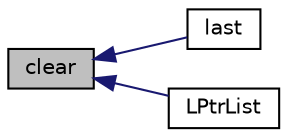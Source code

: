 digraph "clear"
{
  bgcolor="transparent";
  edge [fontname="Helvetica",fontsize="10",labelfontname="Helvetica",labelfontsize="10"];
  node [fontname="Helvetica",fontsize="10",shape=record];
  rankdir="LR";
  Node105 [label="clear",height=0.2,width=0.4,color="black", fillcolor="grey75", style="filled", fontcolor="black"];
  Node105 -> Node106 [dir="back",color="midnightblue",fontsize="10",style="solid",fontname="Helvetica"];
  Node106 [label="last",height=0.2,width=0.4,color="black",URL="$a26921.html#aa966846ddd7f211ac23d71410578ad44",tooltip="Return const access to the last entry added. "];
  Node105 -> Node107 [dir="back",color="midnightblue",fontsize="10",style="solid",fontname="Helvetica"];
  Node107 [label="LPtrList",height=0.2,width=0.4,color="black",URL="$a26921.html#a2d06c84e1457493853be32c45d048df7",tooltip="Construct from Istream using default Istream constructor class. "];
}
